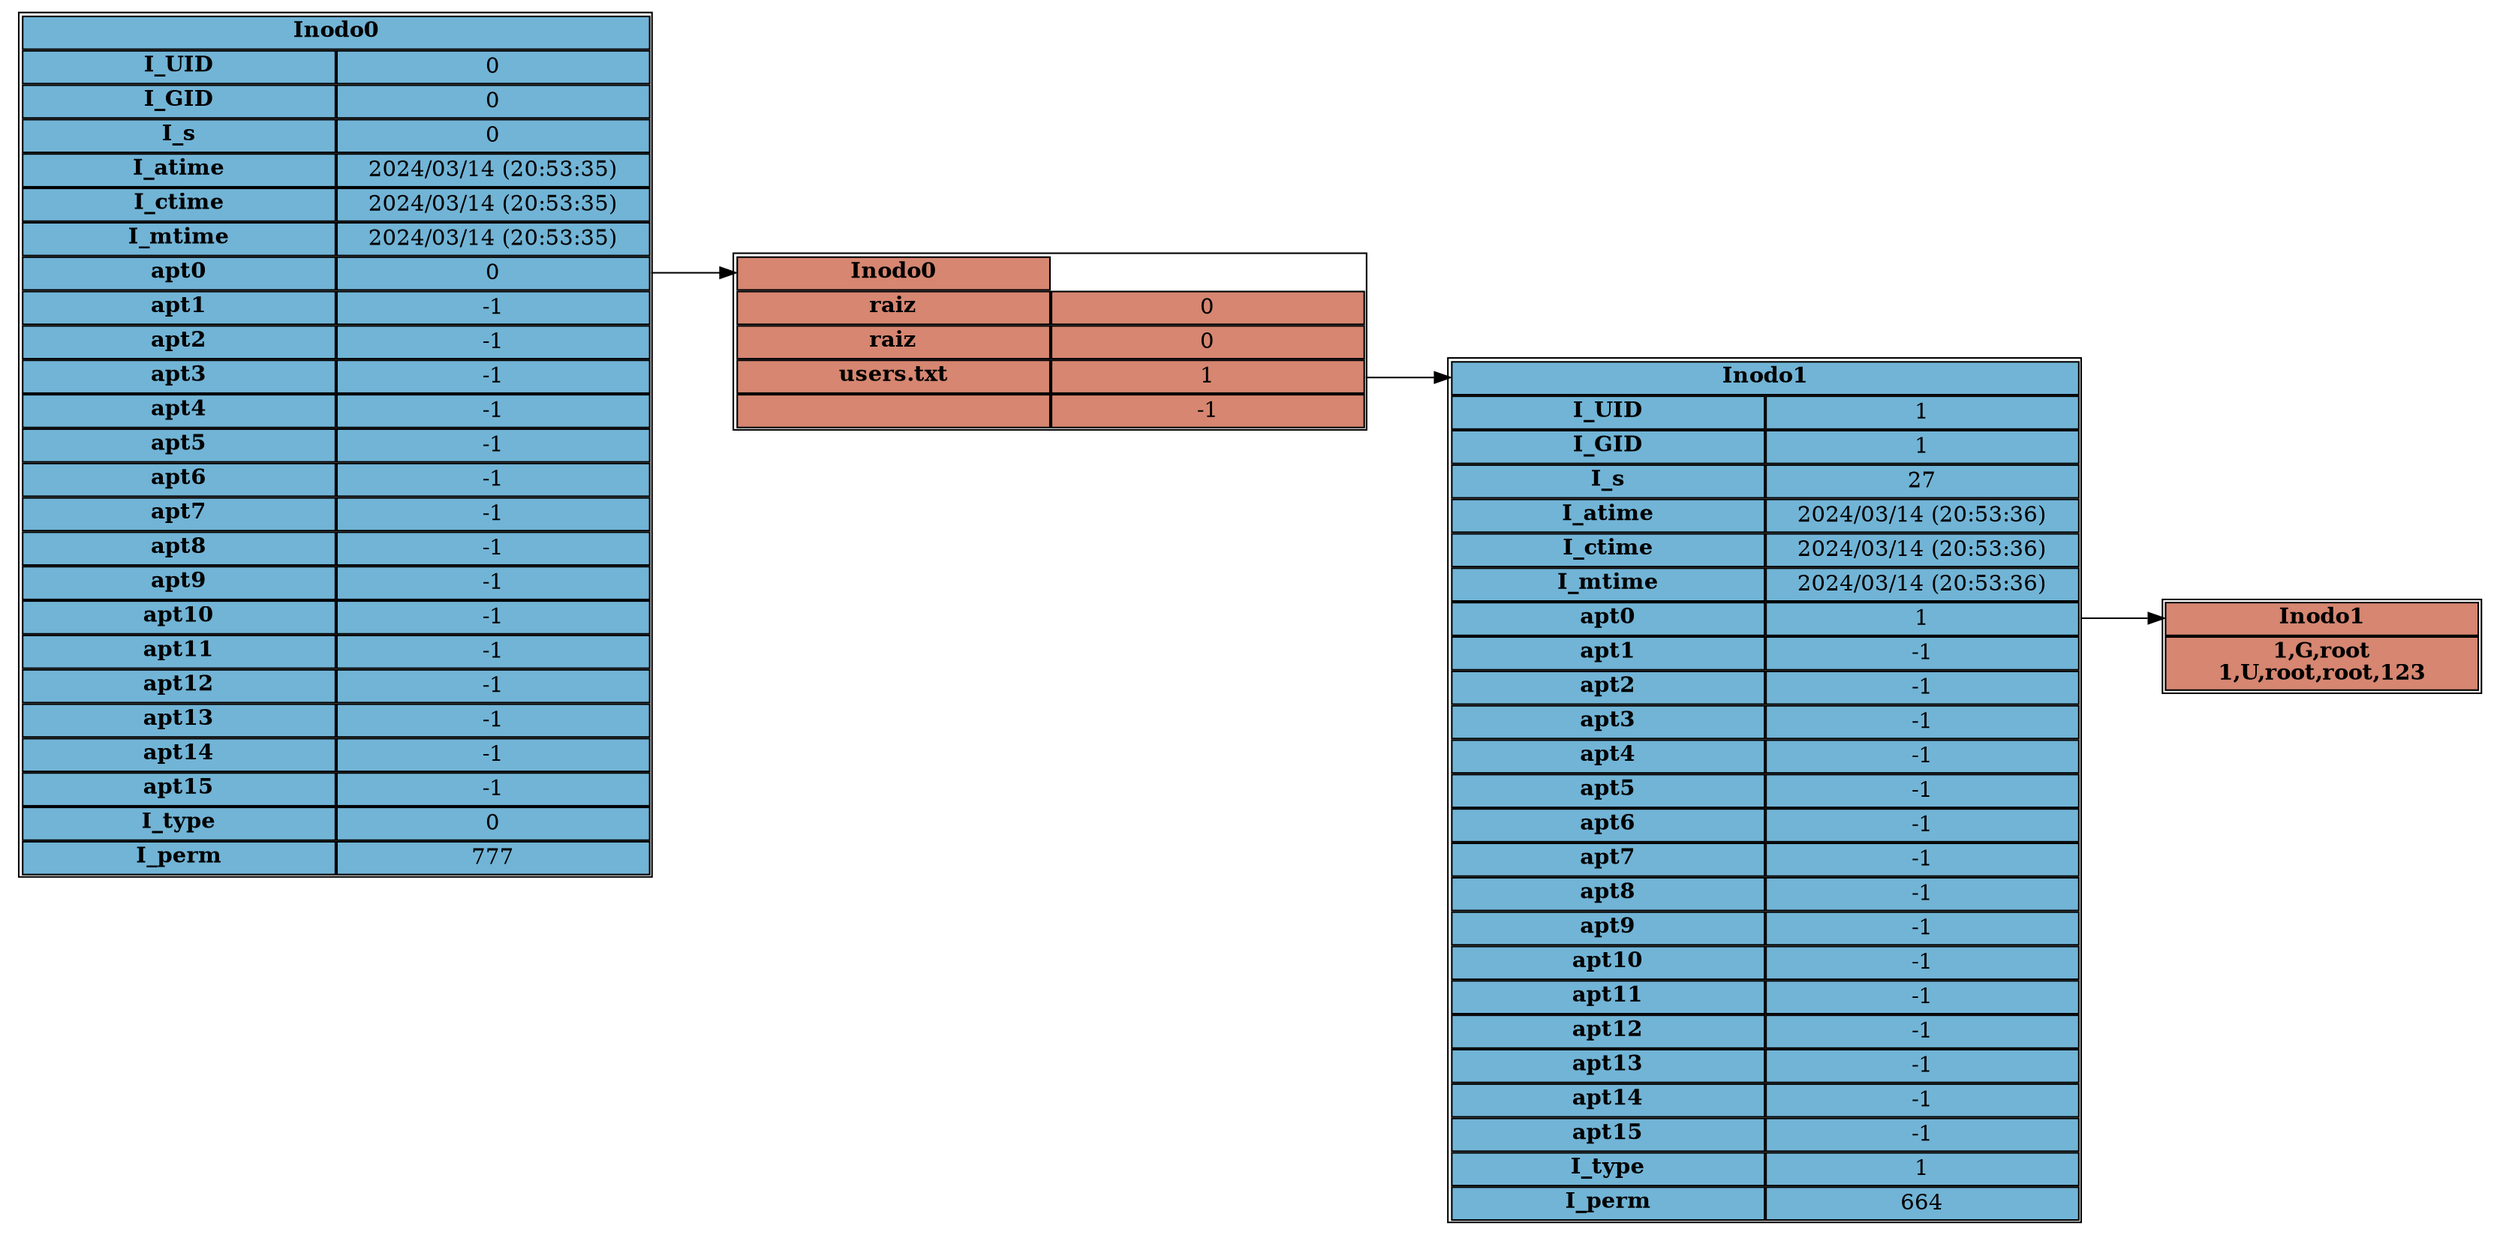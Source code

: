 digraph G{
rankdir=LR;
node [shape=plaintext]; 
	inodo0 [label=<
		<table border="1" cellborder="1" cellspacing="1">
			<TR><TD port="titulo" ALIGN="CENTER" COLSPAN="2" BGCOLOR="#71B4D6"><FONT COLOR="BLACK"><B>Inodo0</B></FONT></TD></TR>
			<TR>				<TD ALIGN="CENTER" WIDTH="200" BGCOLOR="#71B4D6"><FONT COLOR="BLACK"><B>I_UID</B></FONT></TD>
				<TD ALIGN="CENTER" WIDTH="200" BGCOLOR="#71B4D6"><FONT COLOR="BLACK">0</FONT></TD>
			</TR>			<TR>				<TD ALIGN="CENTER" WIDTH="200" BGCOLOR="#71B4D6"><FONT COLOR="BLACK"><B>I_GID</B></FONT></TD>
				<TD ALIGN="CENTER" WIDTH="200" BGCOLOR="#71B4D6"><FONT COLOR="BLACK">0</FONT></TD>
			</TR>			<TR>				<TD ALIGN="CENTER" WIDTH="200" BGCOLOR="#71B4D6"><FONT COLOR="BLACK"><B>I_s</B></FONT></TD>
				<TD ALIGN="CENTER" WIDTH="200" BGCOLOR="#71B4D6"><FONT COLOR="BLACK">0</FONT></TD>
			</TR>			<TR>				<TD ALIGN="CENTER" WIDTH="200" BGCOLOR="#71B4D6"><FONT COLOR="BLACK"><B>I_atime</B></FONT></TD>
				<TD ALIGN="CENTER" WIDTH="200" BGCOLOR="#71B4D6"><FONT COLOR="BLACK">2024/03/14 (20:53:35)</FONT></TD>
			</TR>			<TR>				<TD ALIGN="CENTER" WIDTH="200" BGCOLOR="#71B4D6"><FONT COLOR="BLACK"><B>I_ctime</B></FONT></TD>
				<TD ALIGN="CENTER" WIDTH="200" BGCOLOR="#71B4D6"><FONT COLOR="BLACK">2024/03/14 (20:53:35)</FONT></TD>
			</TR>			<TR>				<TD ALIGN="CENTER" WIDTH="200" BGCOLOR="#71B4D6"><FONT COLOR="BLACK"><B>I_mtime</B></FONT></TD>
				<TD ALIGN="CENTER" WIDTH="200" BGCOLOR="#71B4D6"><FONT COLOR="BLACK">2024/03/14 (20:53:35)</FONT></TD>
			</TR>			<TR>				<TD port="apte0" ALIGN="CENTER" WIDTH="200" BGCOLOR="#71B4D6"><FONT COLOR="BLACK"><B>apt0</B></FONT></TD>
				<TD port="apts0" ALIGN="CENTER" WIDTH="200" BGCOLOR="#71B4D6"><FONT COLOR="BLACK">0</FONT></TD>
			</TR>			<TR>				<TD port="apte1" ALIGN="CENTER" WIDTH="200" BGCOLOR="#71B4D6"><FONT COLOR="BLACK"><B>apt1</B></FONT></TD>
				<TD port="apts1" ALIGN="CENTER" WIDTH="200" BGCOLOR="#71B4D6"><FONT COLOR="BLACK">-1</FONT></TD>
			</TR>			<TR>				<TD port="apte2" ALIGN="CENTER" WIDTH="200" BGCOLOR="#71B4D6"><FONT COLOR="BLACK"><B>apt2</B></FONT></TD>
				<TD port="apts2" ALIGN="CENTER" WIDTH="200" BGCOLOR="#71B4D6"><FONT COLOR="BLACK">-1</FONT></TD>
			</TR>			<TR>				<TD port="apte3" ALIGN="CENTER" WIDTH="200" BGCOLOR="#71B4D6"><FONT COLOR="BLACK"><B>apt3</B></FONT></TD>
				<TD port="apts3" ALIGN="CENTER" WIDTH="200" BGCOLOR="#71B4D6"><FONT COLOR="BLACK">-1</FONT></TD>
			</TR>			<TR>				<TD port="apte4" ALIGN="CENTER" WIDTH="200" BGCOLOR="#71B4D6"><FONT COLOR="BLACK"><B>apt4</B></FONT></TD>
				<TD port="apts4" ALIGN="CENTER" WIDTH="200" BGCOLOR="#71B4D6"><FONT COLOR="BLACK">-1</FONT></TD>
			</TR>			<TR>				<TD port="apte5" ALIGN="CENTER" WIDTH="200" BGCOLOR="#71B4D6"><FONT COLOR="BLACK"><B>apt5</B></FONT></TD>
				<TD port="apts5" ALIGN="CENTER" WIDTH="200" BGCOLOR="#71B4D6"><FONT COLOR="BLACK">-1</FONT></TD>
			</TR>			<TR>				<TD port="apte6" ALIGN="CENTER" WIDTH="200" BGCOLOR="#71B4D6"><FONT COLOR="BLACK"><B>apt6</B></FONT></TD>
				<TD port="apts6" ALIGN="CENTER" WIDTH="200" BGCOLOR="#71B4D6"><FONT COLOR="BLACK">-1</FONT></TD>
			</TR>			<TR>				<TD port="apte7" ALIGN="CENTER" WIDTH="200" BGCOLOR="#71B4D6"><FONT COLOR="BLACK"><B>apt7</B></FONT></TD>
				<TD port="apts7" ALIGN="CENTER" WIDTH="200" BGCOLOR="#71B4D6"><FONT COLOR="BLACK">-1</FONT></TD>
			</TR>			<TR>				<TD port="apte8" ALIGN="CENTER" WIDTH="200" BGCOLOR="#71B4D6"><FONT COLOR="BLACK"><B>apt8</B></FONT></TD>
				<TD port="apts8" ALIGN="CENTER" WIDTH="200" BGCOLOR="#71B4D6"><FONT COLOR="BLACK">-1</FONT></TD>
			</TR>			<TR>				<TD port="apte9" ALIGN="CENTER" WIDTH="200" BGCOLOR="#71B4D6"><FONT COLOR="BLACK"><B>apt9</B></FONT></TD>
				<TD port="apts9" ALIGN="CENTER" WIDTH="200" BGCOLOR="#71B4D6"><FONT COLOR="BLACK">-1</FONT></TD>
			</TR>			<TR>				<TD port="apte10" ALIGN="CENTER" WIDTH="200" BGCOLOR="#71B4D6"><FONT COLOR="BLACK"><B>apt10</B></FONT></TD>
				<TD port="apts10" ALIGN="CENTER" WIDTH="200" BGCOLOR="#71B4D6"><FONT COLOR="BLACK">-1</FONT></TD>
			</TR>			<TR>				<TD port="apte11" ALIGN="CENTER" WIDTH="200" BGCOLOR="#71B4D6"><FONT COLOR="BLACK"><B>apt11</B></FONT></TD>
				<TD port="apts11" ALIGN="CENTER" WIDTH="200" BGCOLOR="#71B4D6"><FONT COLOR="BLACK">-1</FONT></TD>
			</TR>			<TR>				<TD port="apte12" ALIGN="CENTER" WIDTH="200" BGCOLOR="#71B4D6"><FONT COLOR="BLACK"><B>apt12</B></FONT></TD>
				<TD port="apts12" ALIGN="CENTER" WIDTH="200" BGCOLOR="#71B4D6"><FONT COLOR="BLACK">-1</FONT></TD>
			</TR>			<TR>				<TD port="apte13" ALIGN="CENTER" WIDTH="200" BGCOLOR="#71B4D6"><FONT COLOR="BLACK"><B>apt13</B></FONT></TD>
				<TD port="apts13" ALIGN="CENTER" WIDTH="200" BGCOLOR="#71B4D6"><FONT COLOR="BLACK">-1</FONT></TD>
			</TR>			<TR>				<TD port="apte14" ALIGN="CENTER" WIDTH="200" BGCOLOR="#71B4D6"><FONT COLOR="BLACK"><B>apt14</B></FONT></TD>
				<TD port="apts14" ALIGN="CENTER" WIDTH="200" BGCOLOR="#71B4D6"><FONT COLOR="BLACK">-1</FONT></TD>
			</TR>			<TR>				<TD port="apte15" ALIGN="CENTER" WIDTH="200" BGCOLOR="#71B4D6"><FONT COLOR="BLACK"><B>apt15</B></FONT></TD>
				<TD port="apts15" ALIGN="CENTER" WIDTH="200" BGCOLOR="#71B4D6"><FONT COLOR="BLACK">-1</FONT></TD>
			</TR>			<TR>				<TD ALIGN="CENTER" WIDTH="200" BGCOLOR="#71B4D6"><FONT COLOR="BLACK"><B>I_type</B></FONT></TD>
				<TD ALIGN="CENTER" WIDTH="200" BGCOLOR="#71B4D6"><FONT COLOR="BLACK">0</FONT></TD>
			</TR>			<TR>				<TD ALIGN="CENTER" WIDTH="200" BGCOLOR="#71B4D6"><FONT COLOR="BLACK"><B>I_perm</B></FONT></TD>
				<TD ALIGN="CENTER" WIDTH="200" BGCOLOR="#71B4D6"><FONT COLOR="BLACK">777</FONT></TD>
			</TR>		</table>
	>];

node [shape=plaintext]; 
	bloque0 [label=<
		<table border="1" cellborder="1" cellspacing="1">
			<TR><TD port="titulo" ALIGN="CENTER"  BGCOLOR="#D68671"><FONT COLOR="BLACK"><B>Inodo0</B></FONT></TD></TR>
			<TR>				<TD port="apte1" ALIGN="CENTER" WIDTH="200" BGCOLOR="#D68671"><FONT COLOR="BLACK"><B>raiz</B></FONT></TD>
				<TD port="apts1" ALIGN="CENTER" WIDTH="200" BGCOLOR="#D68671"><FONT COLOR="BLACK">0</FONT></TD>
			</TR>			<TR>				<TD port="apte2" ALIGN="CENTER" WIDTH="200" BGCOLOR="#D68671"><FONT COLOR="BLACK"><B>raiz</B></FONT></TD>
				<TD port="apts2" ALIGN="CENTER" WIDTH="200" BGCOLOR="#D68671"><FONT COLOR="BLACK">0</FONT></TD>
			</TR>			<TR>				<TD port="apte3" ALIGN="CENTER" WIDTH="200" BGCOLOR="#D68671"><FONT COLOR="BLACK"><B>users.txt</B></FONT></TD>
				<TD port="apts3" ALIGN="CENTER" WIDTH="200" BGCOLOR="#D68671"><FONT COLOR="BLACK">1</FONT></TD>
			</TR>			<TR>				<TD port="apte4" ALIGN="CENTER" WIDTH="200" BGCOLOR="#D68671"><FONT COLOR="BLACK"><B> </B></FONT></TD>
				<TD port="apts4" ALIGN="CENTER" WIDTH="200" BGCOLOR="#D68671"><FONT COLOR="BLACK">-1</FONT></TD>
			</TR>		</table>
	>];

inodo0:apts0 -> bloque0:titulo;
node [shape=plaintext]; 
	inodo1 [label=<
		<table border="1" cellborder="1" cellspacing="1">
			<TR><TD port="titulo" ALIGN="CENTER" COLSPAN="2" BGCOLOR="#71B4D6"><FONT COLOR="BLACK"><B>Inodo1</B></FONT></TD></TR>
			<TR>				<TD ALIGN="CENTER" WIDTH="200" BGCOLOR="#71B4D6"><FONT COLOR="BLACK"><B>I_UID</B></FONT></TD>
				<TD ALIGN="CENTER" WIDTH="200" BGCOLOR="#71B4D6"><FONT COLOR="BLACK">1</FONT></TD>
			</TR>			<TR>				<TD ALIGN="CENTER" WIDTH="200" BGCOLOR="#71B4D6"><FONT COLOR="BLACK"><B>I_GID</B></FONT></TD>
				<TD ALIGN="CENTER" WIDTH="200" BGCOLOR="#71B4D6"><FONT COLOR="BLACK">1</FONT></TD>
			</TR>			<TR>				<TD ALIGN="CENTER" WIDTH="200" BGCOLOR="#71B4D6"><FONT COLOR="BLACK"><B>I_s</B></FONT></TD>
				<TD ALIGN="CENTER" WIDTH="200" BGCOLOR="#71B4D6"><FONT COLOR="BLACK">27</FONT></TD>
			</TR>			<TR>				<TD ALIGN="CENTER" WIDTH="200" BGCOLOR="#71B4D6"><FONT COLOR="BLACK"><B>I_atime</B></FONT></TD>
				<TD ALIGN="CENTER" WIDTH="200" BGCOLOR="#71B4D6"><FONT COLOR="BLACK">2024/03/14 (20:53:36)</FONT></TD>
			</TR>			<TR>				<TD ALIGN="CENTER" WIDTH="200" BGCOLOR="#71B4D6"><FONT COLOR="BLACK"><B>I_ctime</B></FONT></TD>
				<TD ALIGN="CENTER" WIDTH="200" BGCOLOR="#71B4D6"><FONT COLOR="BLACK">2024/03/14 (20:53:36)</FONT></TD>
			</TR>			<TR>				<TD ALIGN="CENTER" WIDTH="200" BGCOLOR="#71B4D6"><FONT COLOR="BLACK"><B>I_mtime</B></FONT></TD>
				<TD ALIGN="CENTER" WIDTH="200" BGCOLOR="#71B4D6"><FONT COLOR="BLACK">2024/03/14 (20:53:36)</FONT></TD>
			</TR>			<TR>				<TD port="apte0" ALIGN="CENTER" WIDTH="200" BGCOLOR="#71B4D6"><FONT COLOR="BLACK"><B>apt0</B></FONT></TD>
				<TD port="apts0" ALIGN="CENTER" WIDTH="200" BGCOLOR="#71B4D6"><FONT COLOR="BLACK">1</FONT></TD>
			</TR>			<TR>				<TD port="apte1" ALIGN="CENTER" WIDTH="200" BGCOLOR="#71B4D6"><FONT COLOR="BLACK"><B>apt1</B></FONT></TD>
				<TD port="apts1" ALIGN="CENTER" WIDTH="200" BGCOLOR="#71B4D6"><FONT COLOR="BLACK">-1</FONT></TD>
			</TR>			<TR>				<TD port="apte2" ALIGN="CENTER" WIDTH="200" BGCOLOR="#71B4D6"><FONT COLOR="BLACK"><B>apt2</B></FONT></TD>
				<TD port="apts2" ALIGN="CENTER" WIDTH="200" BGCOLOR="#71B4D6"><FONT COLOR="BLACK">-1</FONT></TD>
			</TR>			<TR>				<TD port="apte3" ALIGN="CENTER" WIDTH="200" BGCOLOR="#71B4D6"><FONT COLOR="BLACK"><B>apt3</B></FONT></TD>
				<TD port="apts3" ALIGN="CENTER" WIDTH="200" BGCOLOR="#71B4D6"><FONT COLOR="BLACK">-1</FONT></TD>
			</TR>			<TR>				<TD port="apte4" ALIGN="CENTER" WIDTH="200" BGCOLOR="#71B4D6"><FONT COLOR="BLACK"><B>apt4</B></FONT></TD>
				<TD port="apts4" ALIGN="CENTER" WIDTH="200" BGCOLOR="#71B4D6"><FONT COLOR="BLACK">-1</FONT></TD>
			</TR>			<TR>				<TD port="apte5" ALIGN="CENTER" WIDTH="200" BGCOLOR="#71B4D6"><FONT COLOR="BLACK"><B>apt5</B></FONT></TD>
				<TD port="apts5" ALIGN="CENTER" WIDTH="200" BGCOLOR="#71B4D6"><FONT COLOR="BLACK">-1</FONT></TD>
			</TR>			<TR>				<TD port="apte6" ALIGN="CENTER" WIDTH="200" BGCOLOR="#71B4D6"><FONT COLOR="BLACK"><B>apt6</B></FONT></TD>
				<TD port="apts6" ALIGN="CENTER" WIDTH="200" BGCOLOR="#71B4D6"><FONT COLOR="BLACK">-1</FONT></TD>
			</TR>			<TR>				<TD port="apte7" ALIGN="CENTER" WIDTH="200" BGCOLOR="#71B4D6"><FONT COLOR="BLACK"><B>apt7</B></FONT></TD>
				<TD port="apts7" ALIGN="CENTER" WIDTH="200" BGCOLOR="#71B4D6"><FONT COLOR="BLACK">-1</FONT></TD>
			</TR>			<TR>				<TD port="apte8" ALIGN="CENTER" WIDTH="200" BGCOLOR="#71B4D6"><FONT COLOR="BLACK"><B>apt8</B></FONT></TD>
				<TD port="apts8" ALIGN="CENTER" WIDTH="200" BGCOLOR="#71B4D6"><FONT COLOR="BLACK">-1</FONT></TD>
			</TR>			<TR>				<TD port="apte9" ALIGN="CENTER" WIDTH="200" BGCOLOR="#71B4D6"><FONT COLOR="BLACK"><B>apt9</B></FONT></TD>
				<TD port="apts9" ALIGN="CENTER" WIDTH="200" BGCOLOR="#71B4D6"><FONT COLOR="BLACK">-1</FONT></TD>
			</TR>			<TR>				<TD port="apte10" ALIGN="CENTER" WIDTH="200" BGCOLOR="#71B4D6"><FONT COLOR="BLACK"><B>apt10</B></FONT></TD>
				<TD port="apts10" ALIGN="CENTER" WIDTH="200" BGCOLOR="#71B4D6"><FONT COLOR="BLACK">-1</FONT></TD>
			</TR>			<TR>				<TD port="apte11" ALIGN="CENTER" WIDTH="200" BGCOLOR="#71B4D6"><FONT COLOR="BLACK"><B>apt11</B></FONT></TD>
				<TD port="apts11" ALIGN="CENTER" WIDTH="200" BGCOLOR="#71B4D6"><FONT COLOR="BLACK">-1</FONT></TD>
			</TR>			<TR>				<TD port="apte12" ALIGN="CENTER" WIDTH="200" BGCOLOR="#71B4D6"><FONT COLOR="BLACK"><B>apt12</B></FONT></TD>
				<TD port="apts12" ALIGN="CENTER" WIDTH="200" BGCOLOR="#71B4D6"><FONT COLOR="BLACK">-1</FONT></TD>
			</TR>			<TR>				<TD port="apte13" ALIGN="CENTER" WIDTH="200" BGCOLOR="#71B4D6"><FONT COLOR="BLACK"><B>apt13</B></FONT></TD>
				<TD port="apts13" ALIGN="CENTER" WIDTH="200" BGCOLOR="#71B4D6"><FONT COLOR="BLACK">-1</FONT></TD>
			</TR>			<TR>				<TD port="apte14" ALIGN="CENTER" WIDTH="200" BGCOLOR="#71B4D6"><FONT COLOR="BLACK"><B>apt14</B></FONT></TD>
				<TD port="apts14" ALIGN="CENTER" WIDTH="200" BGCOLOR="#71B4D6"><FONT COLOR="BLACK">-1</FONT></TD>
			</TR>			<TR>				<TD port="apte15" ALIGN="CENTER" WIDTH="200" BGCOLOR="#71B4D6"><FONT COLOR="BLACK"><B>apt15</B></FONT></TD>
				<TD port="apts15" ALIGN="CENTER" WIDTH="200" BGCOLOR="#71B4D6"><FONT COLOR="BLACK">-1</FONT></TD>
			</TR>			<TR>				<TD ALIGN="CENTER" WIDTH="200" BGCOLOR="#71B4D6"><FONT COLOR="BLACK"><B>I_type</B></FONT></TD>
				<TD ALIGN="CENTER" WIDTH="200" BGCOLOR="#71B4D6"><FONT COLOR="BLACK">1</FONT></TD>
			</TR>			<TR>				<TD ALIGN="CENTER" WIDTH="200" BGCOLOR="#71B4D6"><FONT COLOR="BLACK"><B>I_perm</B></FONT></TD>
				<TD ALIGN="CENTER" WIDTH="200" BGCOLOR="#71B4D6"><FONT COLOR="BLACK">664</FONT></TD>
			</TR>		</table>
	>];

node [shape=plaintext]; 
	bloque1 [label=<
		<table border="1" cellborder="1" cellspacing="1">
			<TR><TD port="titulo" ALIGN="CENTER"  BGCOLOR="#D68671"><FONT COLOR="BLACK"><B>Inodo1</B></FONT></TD></TR>
			<TR>				<TD port="apts1" ALIGN="CENTER" WIDTH="200" BGCOLOR="#D68671"><FONT COLOR="BLACK"><B>1,G,root<BR/>1,U,root,root,123<BR/></B></FONT></TD>
			</TR>		</table>
	>];

inodo1:apts0 -> bloque1:titulo;
bloque0:apts3 -> inodo1:titulo;

}

